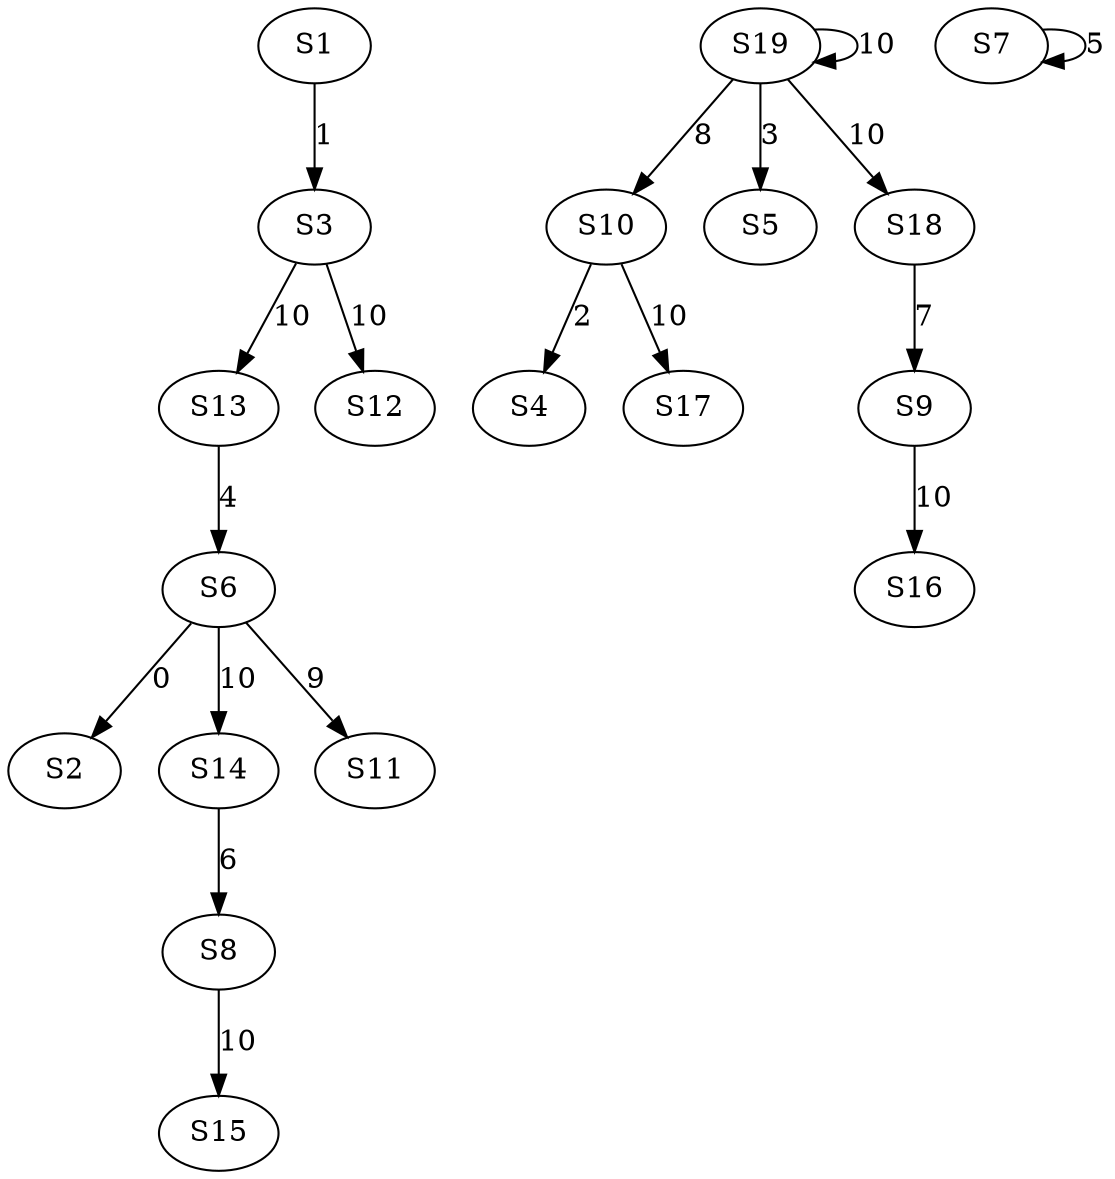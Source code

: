 strict digraph {
	S6 -> S2 [ label = 0 ];
	S1 -> S3 [ label = 1 ];
	S10 -> S4 [ label = 2 ];
	S19 -> S5 [ label = 3 ];
	S13 -> S6 [ label = 4 ];
	S7 -> S7 [ label = 5 ];
	S14 -> S8 [ label = 6 ];
	S18 -> S9 [ label = 7 ];
	S19 -> S10 [ label = 8 ];
	S6 -> S11 [ label = 9 ];
	S3 -> S12 [ label = 10 ];
	S3 -> S13 [ label = 10 ];
	S6 -> S14 [ label = 10 ];
	S8 -> S15 [ label = 10 ];
	S9 -> S16 [ label = 10 ];
	S10 -> S17 [ label = 10 ];
	S19 -> S18 [ label = 10 ];
	S19 -> S19 [ label = 10 ];
}